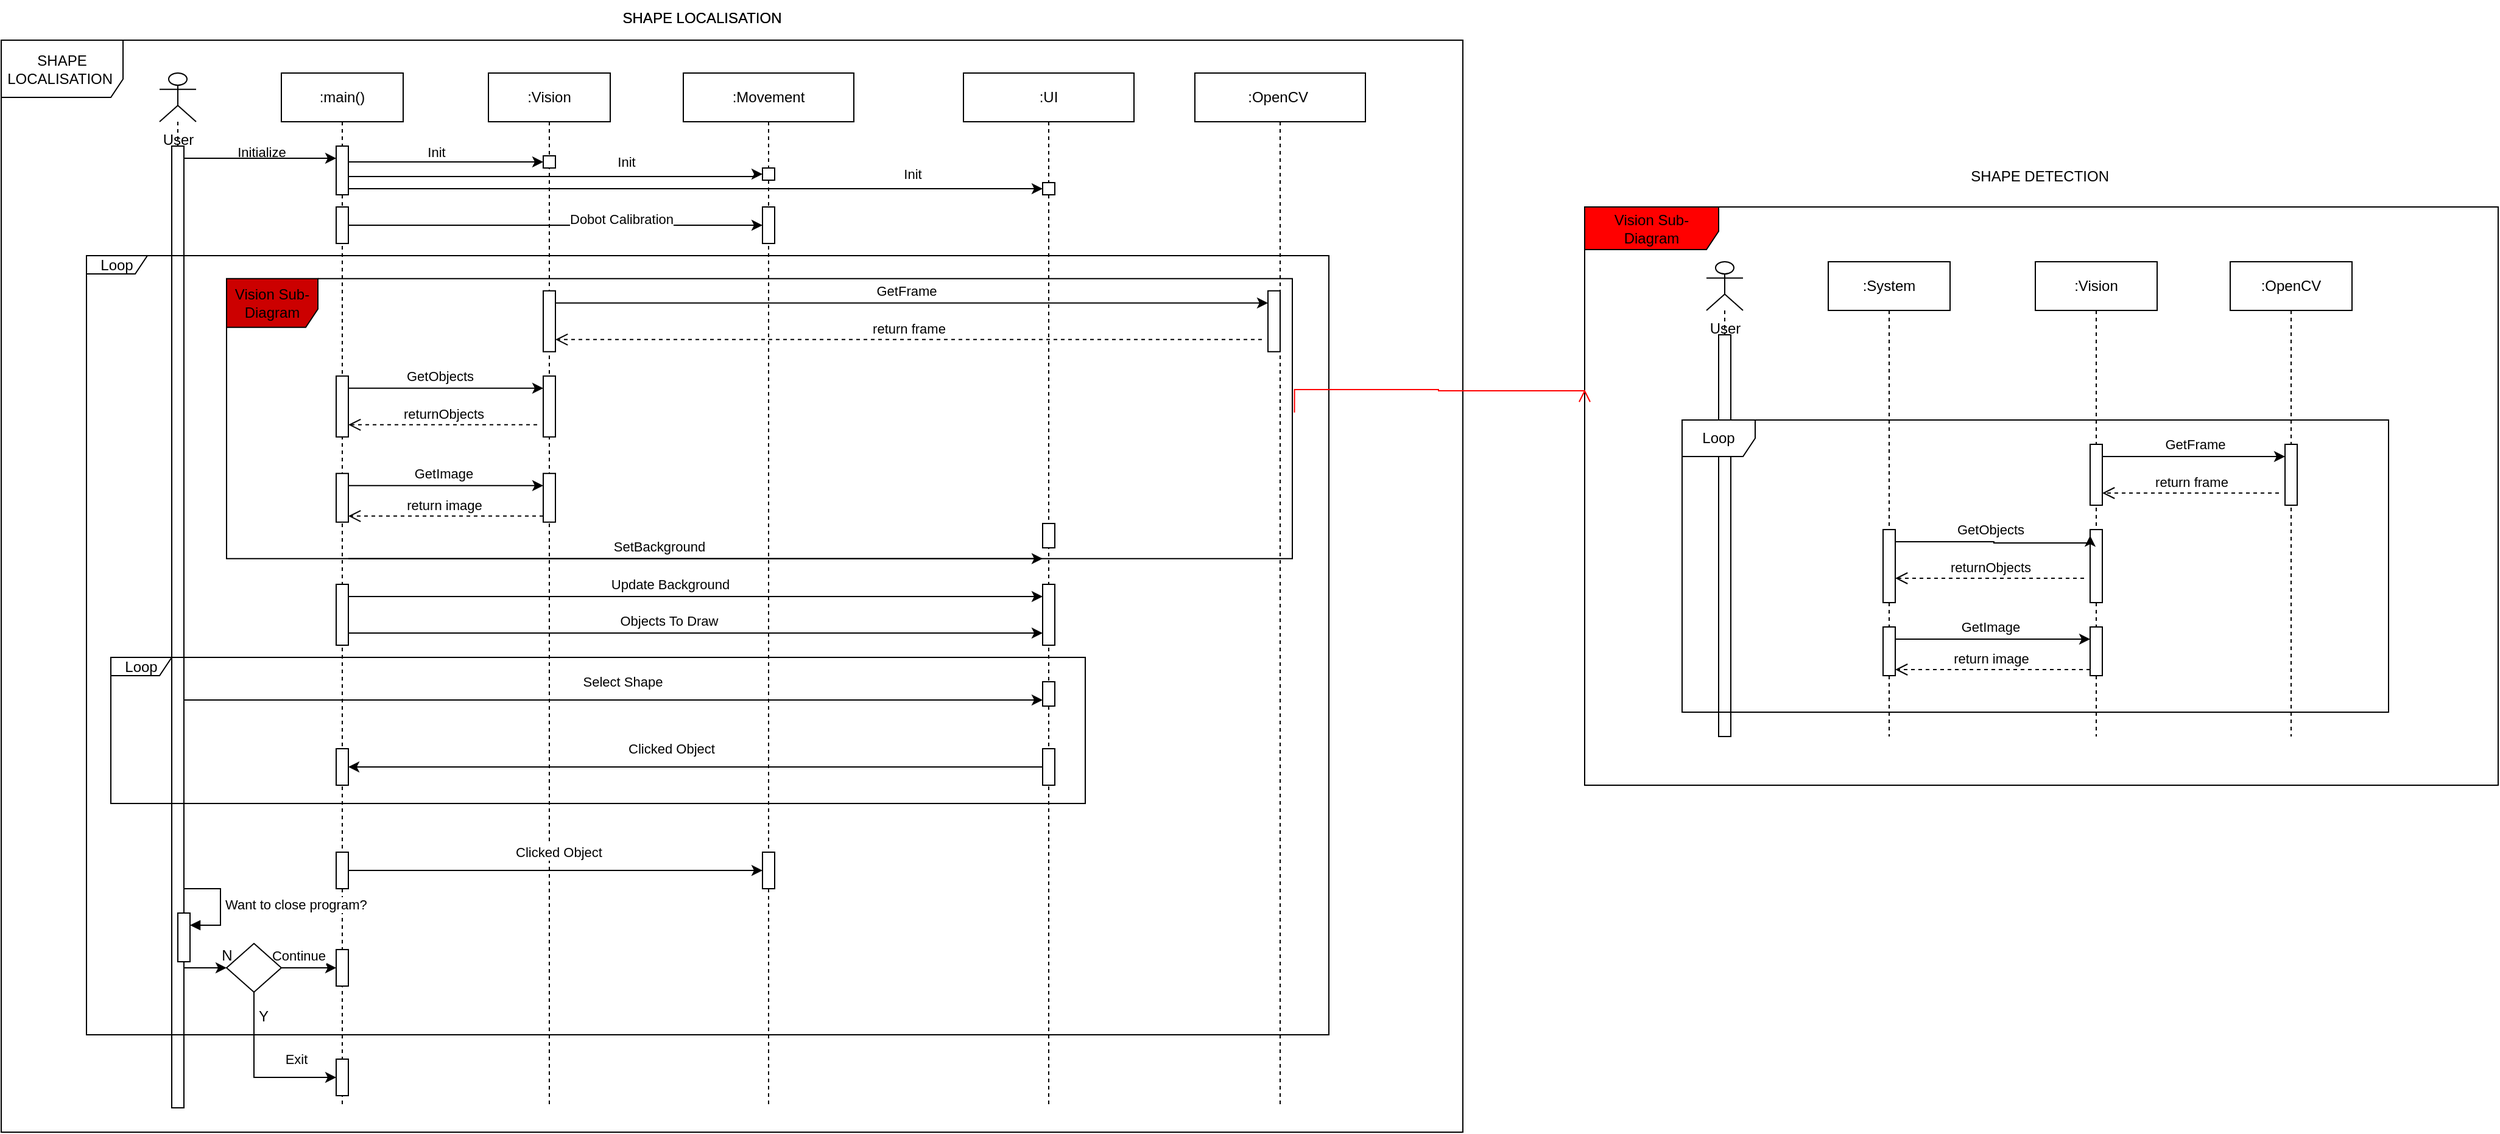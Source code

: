 <mxfile version="22.0.2" type="device">
  <diagram name="Page-1" id="2YBvvXClWsGukQMizWep">
    <mxGraphModel dx="1945" dy="2372" grid="1" gridSize="10" guides="1" tooltips="1" connect="1" arrows="1" fold="1" page="1" pageScale="1" pageWidth="850" pageHeight="1100" math="0" shadow="0">
      <root>
        <mxCell id="0" />
        <mxCell id="1" parent="0" />
        <mxCell id="tdpQnpLG5wRvO9DfDC88-2" value="SHAPE LOCALISATION" style="text;html=1;align=center;verticalAlign=middle;resizable=0;points=[];autosize=1;strokeColor=none;fillColor=none;" parent="1" vertex="1">
          <mxGeometry x="80" y="-30" width="150" height="30" as="geometry" />
        </mxCell>
        <mxCell id="tdpQnpLG5wRvO9DfDC88-66" value="" style="shape=umlLifeline;perimeter=lifelinePerimeter;whiteSpace=wrap;html=1;container=1;dropTarget=0;collapsible=0;recursiveResize=0;outlineConnect=0;portConstraint=eastwest;newEdgeStyle={&quot;curved&quot;:0,&quot;rounded&quot;:0};participant=umlActor;" parent="1" vertex="1">
          <mxGeometry x="-290" y="30" width="30" height="400" as="geometry" />
        </mxCell>
        <mxCell id="tdpQnpLG5wRvO9DfDC88-67" value="SHAPE LOCALISATION" style="text;html=1;align=center;verticalAlign=middle;resizable=0;points=[];autosize=1;strokeColor=none;fillColor=none;" parent="1" vertex="1">
          <mxGeometry x="80" y="-30" width="150" height="30" as="geometry" />
        </mxCell>
        <mxCell id="tdpQnpLG5wRvO9DfDC88-68" value="User" style="text;html=1;align=center;verticalAlign=middle;resizable=0;points=[];autosize=1;strokeColor=none;fillColor=none;" parent="1" vertex="1">
          <mxGeometry x="-300" y="70" width="50" height="30" as="geometry" />
        </mxCell>
        <mxCell id="tdpQnpLG5wRvO9DfDC88-69" value=":Vision" style="shape=umlLifeline;whiteSpace=wrap;html=1;container=0;dropTarget=0;collapsible=0;recursiveResize=0;outlineConnect=0;portConstraint=eastwest;newEdgeStyle={&quot;curved&quot;:0,&quot;rounded&quot;:0};points=[[0,0,0,0,5],[0,1,0,0,-5],[1,0,0,0,5],[1,1,0,0,-5]];perimeter=rectanglePerimeter;targetShapes=umlLifeline;participant=label;" parent="1" vertex="1">
          <mxGeometry x="-20" y="30" width="100" height="850" as="geometry" />
        </mxCell>
        <mxCell id="tdpQnpLG5wRvO9DfDC88-70" value="" style="html=1;points=[[0,0,0,0,5],[0,1,0,0,-5],[1,0,0,0,5],[1,1,0,0,-5]];perimeter=orthogonalPerimeter;outlineConnect=0;targetShapes=umlLifeline;portConstraint=eastwest;newEdgeStyle={&quot;curved&quot;:0,&quot;rounded&quot;:0};" parent="tdpQnpLG5wRvO9DfDC88-69" vertex="1">
          <mxGeometry x="45" y="248.89" width="10" height="50" as="geometry" />
        </mxCell>
        <mxCell id="tdpQnpLG5wRvO9DfDC88-71" value="" style="html=1;points=[[0,0,0,0,5],[0,1,0,0,-5],[1,0,0,0,5],[1,1,0,0,-5]];perimeter=orthogonalPerimeter;outlineConnect=0;targetShapes=umlLifeline;portConstraint=eastwest;newEdgeStyle={&quot;curved&quot;:0,&quot;rounded&quot;:0};" parent="tdpQnpLG5wRvO9DfDC88-69" vertex="1">
          <mxGeometry x="45" y="68" width="10" height="10" as="geometry" />
        </mxCell>
        <mxCell id="tdpQnpLG5wRvO9DfDC88-72" value="" style="html=1;points=[[0,0,0,0,5],[0,1,0,0,-5],[1,0,0,0,5],[1,1,0,0,-5]];perimeter=orthogonalPerimeter;outlineConnect=0;targetShapes=umlLifeline;portConstraint=eastwest;newEdgeStyle={&quot;curved&quot;:0,&quot;rounded&quot;:0};" parent="tdpQnpLG5wRvO9DfDC88-69" vertex="1">
          <mxGeometry x="45" y="178.89" width="10" height="50" as="geometry" />
        </mxCell>
        <mxCell id="tdpQnpLG5wRvO9DfDC88-74" value=":Movement" style="shape=umlLifeline;perimeter=lifelinePerimeter;whiteSpace=wrap;html=1;container=0;dropTarget=0;collapsible=0;recursiveResize=0;outlineConnect=0;portConstraint=eastwest;newEdgeStyle={&quot;edgeStyle&quot;:&quot;elbowEdgeStyle&quot;,&quot;elbow&quot;:&quot;vertical&quot;,&quot;curved&quot;:0,&quot;rounded&quot;:0};" parent="1" vertex="1">
          <mxGeometry x="140" y="30" width="140" height="850" as="geometry" />
        </mxCell>
        <mxCell id="tdpQnpLG5wRvO9DfDC88-75" value="" style="html=1;points=[[0,0,0,0,5],[0,1,0,0,-5],[1,0,0,0,5],[1,1,0,0,-5]];perimeter=orthogonalPerimeter;outlineConnect=0;targetShapes=umlLifeline;portConstraint=eastwest;newEdgeStyle={&quot;curved&quot;:0,&quot;rounded&quot;:0};" parent="tdpQnpLG5wRvO9DfDC88-74" vertex="1">
          <mxGeometry x="65" y="78" width="10" height="10" as="geometry" />
        </mxCell>
        <mxCell id="tdpQnpLG5wRvO9DfDC88-76" style="edgeStyle=orthogonalEdgeStyle;rounded=0;orthogonalLoop=1;jettySize=auto;html=1;curved=0;" parent="1" source="tdpQnpLG5wRvO9DfDC88-78" target="tdpQnpLG5wRvO9DfDC88-81" edge="1">
          <mxGeometry relative="1" as="geometry">
            <Array as="points">
              <mxPoint x="-210" y="100" />
              <mxPoint x="-210" y="100" />
            </Array>
          </mxGeometry>
        </mxCell>
        <mxCell id="tdpQnpLG5wRvO9DfDC88-77" style="edgeStyle=orthogonalEdgeStyle;rounded=0;orthogonalLoop=1;jettySize=auto;html=1;curved=0;entryX=0;entryY=0.5;entryDx=0;entryDy=0;" parent="1" source="tdpQnpLG5wRvO9DfDC88-78" target="tdpQnpLG5wRvO9DfDC88-134" edge="1">
          <mxGeometry relative="1" as="geometry">
            <Array as="points">
              <mxPoint x="-260" y="765" />
              <mxPoint x="-260" y="765" />
            </Array>
          </mxGeometry>
        </mxCell>
        <mxCell id="tdpQnpLG5wRvO9DfDC88-78" value="" style="html=1;points=[[0,0,0,0,5],[0,1,0,0,-5],[1,0,0,0,5],[1,1,0,0,-5]];perimeter=orthogonalPerimeter;outlineConnect=0;targetShapes=umlLifeline;portConstraint=eastwest;newEdgeStyle={&quot;curved&quot;:0,&quot;rounded&quot;:0};" parent="1" vertex="1">
          <mxGeometry x="-280" y="90" width="10" height="790" as="geometry" />
        </mxCell>
        <mxCell id="tdpQnpLG5wRvO9DfDC88-79" value="&lt;font style=&quot;font-size: 11px;&quot;&gt;Initialize&amp;nbsp;&lt;/font&gt;" style="text;html=1;align=center;verticalAlign=middle;resizable=0;points=[];autosize=1;strokeColor=none;fillColor=none;" parent="1" vertex="1">
          <mxGeometry x="-240" y="80" width="70" height="30" as="geometry" />
        </mxCell>
        <mxCell id="tdpQnpLG5wRvO9DfDC88-80" value=":main()" style="shape=umlLifeline;perimeter=lifelinePerimeter;whiteSpace=wrap;html=1;container=1;dropTarget=0;collapsible=0;recursiveResize=0;outlineConnect=0;portConstraint=eastwest;newEdgeStyle={&quot;curved&quot;:0,&quot;rounded&quot;:0};" parent="1" vertex="1">
          <mxGeometry x="-190" y="30" width="100" height="850" as="geometry" />
        </mxCell>
        <mxCell id="tdpQnpLG5wRvO9DfDC88-81" value="" style="html=1;points=[[0,0,0,0,5],[0,1,0,0,-5],[1,0,0,0,5],[1,1,0,0,-5]];perimeter=orthogonalPerimeter;outlineConnect=0;targetShapes=umlLifeline;portConstraint=eastwest;newEdgeStyle={&quot;curved&quot;:0,&quot;rounded&quot;:0};" parent="tdpQnpLG5wRvO9DfDC88-80" vertex="1">
          <mxGeometry x="45" y="60" width="10" height="40" as="geometry" />
        </mxCell>
        <mxCell id="tdpQnpLG5wRvO9DfDC88-82" value="" style="html=1;points=[[0,0,0,0,5],[0,1,0,0,-5],[1,0,0,0,5],[1,1,0,0,-5]];perimeter=orthogonalPerimeter;outlineConnect=0;targetShapes=umlLifeline;portConstraint=eastwest;newEdgeStyle={&quot;curved&quot;:0,&quot;rounded&quot;:0};" parent="tdpQnpLG5wRvO9DfDC88-80" vertex="1">
          <mxGeometry x="45" y="248.89" width="10" height="50" as="geometry" />
        </mxCell>
        <mxCell id="tdpQnpLG5wRvO9DfDC88-84" value="" style="html=1;points=[[0,0,0,0,5],[0,1,0,0,-5],[1,0,0,0,5],[1,1,0,0,-5]];perimeter=orthogonalPerimeter;outlineConnect=0;targetShapes=umlLifeline;portConstraint=eastwest;newEdgeStyle={&quot;curved&quot;:0,&quot;rounded&quot;:0};" parent="tdpQnpLG5wRvO9DfDC88-80" vertex="1">
          <mxGeometry x="45" y="420" width="10" height="50" as="geometry" />
        </mxCell>
        <mxCell id="tdpQnpLG5wRvO9DfDC88-85" value="" style="html=1;points=[[0,0,0,0,5],[0,1,0,0,-5],[1,0,0,0,5],[1,1,0,0,-5]];perimeter=orthogonalPerimeter;outlineConnect=0;targetShapes=umlLifeline;portConstraint=eastwest;newEdgeStyle={&quot;curved&quot;:0,&quot;rounded&quot;:0};" parent="tdpQnpLG5wRvO9DfDC88-80" vertex="1">
          <mxGeometry x="45" y="555" width="10" height="30" as="geometry" />
        </mxCell>
        <mxCell id="tdpQnpLG5wRvO9DfDC88-86" value="" style="html=1;points=[[0,0,0,0,5],[0,1,0,0,-5],[1,0,0,0,5],[1,1,0,0,-5]];perimeter=orthogonalPerimeter;outlineConnect=0;targetShapes=umlLifeline;portConstraint=eastwest;newEdgeStyle={&quot;curved&quot;:0,&quot;rounded&quot;:0};" parent="tdpQnpLG5wRvO9DfDC88-80" vertex="1">
          <mxGeometry x="45" y="640" width="10" height="30" as="geometry" />
        </mxCell>
        <mxCell id="tdpQnpLG5wRvO9DfDC88-87" value="" style="html=1;points=[[0,0,0,0,5],[0,1,0,0,-5],[1,0,0,0,5],[1,1,0,0,-5]];perimeter=orthogonalPerimeter;outlineConnect=0;targetShapes=umlLifeline;portConstraint=eastwest;newEdgeStyle={&quot;curved&quot;:0,&quot;rounded&quot;:0};" parent="tdpQnpLG5wRvO9DfDC88-80" vertex="1">
          <mxGeometry x="45" y="810" width="10" height="30" as="geometry" />
        </mxCell>
        <mxCell id="tdpQnpLG5wRvO9DfDC88-88" value=":OpenCV&amp;nbsp;" style="shape=umlLifeline;perimeter=lifelinePerimeter;whiteSpace=wrap;html=1;container=0;dropTarget=0;collapsible=0;recursiveResize=0;outlineConnect=0;portConstraint=eastwest;newEdgeStyle={&quot;edgeStyle&quot;:&quot;elbowEdgeStyle&quot;,&quot;elbow&quot;:&quot;vertical&quot;,&quot;curved&quot;:0,&quot;rounded&quot;:0};" parent="1" vertex="1">
          <mxGeometry x="560" y="30" width="140" height="850" as="geometry" />
        </mxCell>
        <mxCell id="tdpQnpLG5wRvO9DfDC88-89" value="" style="html=1;points=[[0,0,0,0,5],[0,1,0,0,-5],[1,0,0,0,5],[1,1,0,0,-5]];perimeter=orthogonalPerimeter;outlineConnect=0;targetShapes=umlLifeline;portConstraint=eastwest;newEdgeStyle={&quot;curved&quot;:0,&quot;rounded&quot;:0};" parent="tdpQnpLG5wRvO9DfDC88-88" vertex="1">
          <mxGeometry x="60" y="178.89" width="10" height="50" as="geometry" />
        </mxCell>
        <mxCell id="tdpQnpLG5wRvO9DfDC88-90" style="edgeStyle=orthogonalEdgeStyle;rounded=0;orthogonalLoop=1;jettySize=auto;html=1;curved=0;entryX=0;entryY=0;entryDx=0;entryDy=5;entryPerimeter=0;" parent="1" source="tdpQnpLG5wRvO9DfDC88-81" target="tdpQnpLG5wRvO9DfDC88-71" edge="1">
          <mxGeometry relative="1" as="geometry">
            <Array as="points">
              <mxPoint x="-90" y="103" />
              <mxPoint x="-90" y="103" />
            </Array>
          </mxGeometry>
        </mxCell>
        <mxCell id="tdpQnpLG5wRvO9DfDC88-91" value="Init" style="edgeLabel;html=1;align=center;verticalAlign=middle;resizable=0;points=[];" parent="tdpQnpLG5wRvO9DfDC88-90" vertex="1" connectable="0">
          <mxGeometry x="-0.1" y="3" relative="1" as="geometry">
            <mxPoint y="-5" as="offset" />
          </mxGeometry>
        </mxCell>
        <mxCell id="tdpQnpLG5wRvO9DfDC88-92" style="edgeStyle=orthogonalEdgeStyle;rounded=0;orthogonalLoop=1;jettySize=auto;html=1;curved=0;entryX=0;entryY=0;entryDx=0;entryDy=5;entryPerimeter=0;" parent="1" source="tdpQnpLG5wRvO9DfDC88-81" target="tdpQnpLG5wRvO9DfDC88-75" edge="1">
          <mxGeometry relative="1" as="geometry">
            <Array as="points">
              <mxPoint x="200" y="115" />
              <mxPoint x="200" y="113" />
            </Array>
          </mxGeometry>
        </mxCell>
        <mxCell id="tdpQnpLG5wRvO9DfDC88-93" value="Init" style="edgeLabel;html=1;align=center;verticalAlign=middle;resizable=0;points=[];" parent="tdpQnpLG5wRvO9DfDC88-92" vertex="1" connectable="0">
          <mxGeometry x="0.333" relative="1" as="geometry">
            <mxPoint y="-12" as="offset" />
          </mxGeometry>
        </mxCell>
        <mxCell id="tdpQnpLG5wRvO9DfDC88-94" style="edgeStyle=orthogonalEdgeStyle;rounded=0;orthogonalLoop=1;jettySize=auto;html=1;curved=0;entryX=0;entryY=0;entryDx=0;entryDy=5;entryPerimeter=0;" parent="1" source="tdpQnpLG5wRvO9DfDC88-81" target="tdpQnpLG5wRvO9DfDC88-104" edge="1">
          <mxGeometry relative="1" as="geometry">
            <mxPoint x="420" y="125" as="targetPoint" />
            <Array as="points">
              <mxPoint x="10" y="125" />
              <mxPoint x="10" y="125" />
            </Array>
          </mxGeometry>
        </mxCell>
        <mxCell id="tdpQnpLG5wRvO9DfDC88-95" value="Init" style="edgeLabel;html=1;align=center;verticalAlign=middle;resizable=0;points=[];" parent="tdpQnpLG5wRvO9DfDC88-94" vertex="1" connectable="0">
          <mxGeometry x="0.55" y="-2" relative="1" as="geometry">
            <mxPoint x="21" y="-14" as="offset" />
          </mxGeometry>
        </mxCell>
        <mxCell id="tdpQnpLG5wRvO9DfDC88-96" style="edgeStyle=orthogonalEdgeStyle;rounded=0;orthogonalLoop=1;jettySize=auto;html=1;curved=0;" parent="1" source="tdpQnpLG5wRvO9DfDC88-82" target="tdpQnpLG5wRvO9DfDC88-70" edge="1">
          <mxGeometry relative="1" as="geometry">
            <mxPoint x="10" y="208.89" as="targetPoint" />
            <Array as="points">
              <mxPoint x="-60" y="288.89" />
              <mxPoint x="-60" y="288.89" />
            </Array>
          </mxGeometry>
        </mxCell>
        <mxCell id="tdpQnpLG5wRvO9DfDC88-97" value="GetObjects" style="edgeLabel;html=1;align=center;verticalAlign=middle;resizable=0;points=[];" parent="tdpQnpLG5wRvO9DfDC88-96" vertex="1" connectable="0">
          <mxGeometry x="-0.25" y="-1" relative="1" as="geometry">
            <mxPoint x="15" y="-11" as="offset" />
          </mxGeometry>
        </mxCell>
        <mxCell id="tdpQnpLG5wRvO9DfDC88-98" style="edgeStyle=orthogonalEdgeStyle;rounded=0;orthogonalLoop=1;jettySize=auto;html=1;curved=0;" parent="1" source="tdpQnpLG5wRvO9DfDC88-72" target="tdpQnpLG5wRvO9DfDC88-89" edge="1">
          <mxGeometry relative="1" as="geometry">
            <Array as="points">
              <mxPoint x="330" y="218.89" />
              <mxPoint x="330" y="218.89" />
            </Array>
          </mxGeometry>
        </mxCell>
        <mxCell id="tdpQnpLG5wRvO9DfDC88-99" value="GetFrame" style="edgeLabel;html=1;align=center;verticalAlign=middle;resizable=0;points=[];" parent="tdpQnpLG5wRvO9DfDC88-98" vertex="1" connectable="0">
          <mxGeometry x="-0.017" relative="1" as="geometry">
            <mxPoint y="-10" as="offset" />
          </mxGeometry>
        </mxCell>
        <mxCell id="tdpQnpLG5wRvO9DfDC88-100" value="return frame" style="html=1;verticalAlign=bottom;endArrow=open;dashed=1;endSize=8;curved=0;rounded=0;" parent="1" edge="1">
          <mxGeometry relative="1" as="geometry">
            <mxPoint x="615" y="248.89" as="sourcePoint" />
            <mxPoint x="35" y="248.89" as="targetPoint" />
            <Array as="points">
              <mxPoint x="325" y="248.89" />
            </Array>
          </mxGeometry>
        </mxCell>
        <mxCell id="tdpQnpLG5wRvO9DfDC88-103" value=":UI" style="shape=umlLifeline;perimeter=lifelinePerimeter;whiteSpace=wrap;html=1;container=0;dropTarget=0;collapsible=0;recursiveResize=0;outlineConnect=0;portConstraint=eastwest;newEdgeStyle={&quot;edgeStyle&quot;:&quot;elbowEdgeStyle&quot;,&quot;elbow&quot;:&quot;vertical&quot;,&quot;curved&quot;:0,&quot;rounded&quot;:0};" parent="1" vertex="1">
          <mxGeometry x="370" y="30" width="140" height="850" as="geometry" />
        </mxCell>
        <mxCell id="tdpQnpLG5wRvO9DfDC88-104" value="" style="html=1;points=[[0,0,0,0,5],[0,1,0,0,-5],[1,0,0,0,5],[1,1,0,0,-5]];perimeter=orthogonalPerimeter;outlineConnect=0;targetShapes=umlLifeline;portConstraint=eastwest;newEdgeStyle={&quot;curved&quot;:0,&quot;rounded&quot;:0};" parent="tdpQnpLG5wRvO9DfDC88-103" vertex="1">
          <mxGeometry x="65" y="90" width="10" height="10" as="geometry" />
        </mxCell>
        <mxCell id="tdpQnpLG5wRvO9DfDC88-105" value="" style="html=1;points=[[0,0,0,0,5],[0,1,0,0,-5],[1,0,0,0,5],[1,1,0,0,-5]];perimeter=orthogonalPerimeter;outlineConnect=0;targetShapes=umlLifeline;portConstraint=eastwest;newEdgeStyle={&quot;curved&quot;:0,&quot;rounded&quot;:0};" parent="tdpQnpLG5wRvO9DfDC88-103" vertex="1">
          <mxGeometry x="65" y="420" width="10" height="50" as="geometry" />
        </mxCell>
        <mxCell id="tdpQnpLG5wRvO9DfDC88-106" value="" style="html=1;points=[[0,0,0,0,5],[0,1,0,0,-5],[1,0,0,0,5],[1,1,0,0,-5]];perimeter=orthogonalPerimeter;outlineConnect=0;targetShapes=umlLifeline;portConstraint=eastwest;newEdgeStyle={&quot;curved&quot;:0,&quot;rounded&quot;:0};" parent="tdpQnpLG5wRvO9DfDC88-103" vertex="1">
          <mxGeometry x="65" y="555" width="10" height="30" as="geometry" />
        </mxCell>
        <mxCell id="tdpQnpLG5wRvO9DfDC88-107" style="edgeStyle=orthogonalEdgeStyle;rounded=0;orthogonalLoop=1;jettySize=auto;html=1;curved=0;" parent="1" source="tdpQnpLG5wRvO9DfDC88-84" target="tdpQnpLG5wRvO9DfDC88-105" edge="1">
          <mxGeometry relative="1" as="geometry">
            <Array as="points">
              <mxPoint x="40" y="460" />
              <mxPoint x="40" y="460" />
            </Array>
          </mxGeometry>
        </mxCell>
        <mxCell id="tdpQnpLG5wRvO9DfDC88-108" value="Update Background" style="edgeLabel;html=1;align=center;verticalAlign=middle;resizable=0;points=[];" parent="tdpQnpLG5wRvO9DfDC88-107" vertex="1" connectable="0">
          <mxGeometry x="-0.074" y="1" relative="1" as="geometry">
            <mxPoint y="-9" as="offset" />
          </mxGeometry>
        </mxCell>
        <mxCell id="tdpQnpLG5wRvO9DfDC88-109" style="edgeStyle=orthogonalEdgeStyle;rounded=0;orthogonalLoop=1;jettySize=auto;html=1;curved=0;" parent="1" target="tdpQnpLG5wRvO9DfDC88-105" edge="1">
          <mxGeometry relative="1" as="geometry">
            <mxPoint x="-135" y="490" as="sourcePoint" />
            <mxPoint x="430" y="390" as="targetPoint" />
            <Array as="points">
              <mxPoint x="-135" y="490" />
            </Array>
          </mxGeometry>
        </mxCell>
        <mxCell id="tdpQnpLG5wRvO9DfDC88-110" value="Objects To Draw" style="edgeLabel;html=1;align=center;verticalAlign=middle;resizable=0;points=[];" parent="tdpQnpLG5wRvO9DfDC88-109" vertex="1" connectable="0">
          <mxGeometry x="-0.023" relative="1" as="geometry">
            <mxPoint x="-16" y="-10" as="offset" />
          </mxGeometry>
        </mxCell>
        <mxCell id="tdpQnpLG5wRvO9DfDC88-111" style="edgeStyle=orthogonalEdgeStyle;rounded=0;orthogonalLoop=1;jettySize=auto;html=1;curved=0;" parent="1" source="tdpQnpLG5wRvO9DfDC88-106" target="tdpQnpLG5wRvO9DfDC88-85" edge="1">
          <mxGeometry relative="1" as="geometry" />
        </mxCell>
        <mxCell id="tdpQnpLG5wRvO9DfDC88-112" value="Clicked Object" style="edgeLabel;html=1;align=center;verticalAlign=middle;resizable=0;points=[];" parent="tdpQnpLG5wRvO9DfDC88-111" vertex="1" connectable="0">
          <mxGeometry x="0.052" y="1" relative="1" as="geometry">
            <mxPoint x="-5" y="-16" as="offset" />
          </mxGeometry>
        </mxCell>
        <mxCell id="tdpQnpLG5wRvO9DfDC88-113" value="Loop" style="shape=umlFrame;whiteSpace=wrap;html=1;pointerEvents=0;width=50;height=15;" parent="1" vertex="1">
          <mxGeometry x="-330" y="510" width="800" height="120" as="geometry" />
        </mxCell>
        <mxCell id="tdpQnpLG5wRvO9DfDC88-114" style="edgeStyle=orthogonalEdgeStyle;rounded=0;orthogonalLoop=1;jettySize=auto;html=1;curved=0;" parent="1" source="tdpQnpLG5wRvO9DfDC88-86" target="tdpQnpLG5wRvO9DfDC88-129" edge="1">
          <mxGeometry relative="1" as="geometry">
            <mxPoint x="200" y="685" as="targetPoint" />
          </mxGeometry>
        </mxCell>
        <mxCell id="tdpQnpLG5wRvO9DfDC88-115" value="Clicked Object&amp;nbsp;" style="edgeLabel;html=1;align=center;verticalAlign=middle;resizable=0;points=[];" parent="tdpQnpLG5wRvO9DfDC88-114" vertex="1" connectable="0">
          <mxGeometry x="-0.009" relative="1" as="geometry">
            <mxPoint x="5" y="-15" as="offset" />
          </mxGeometry>
        </mxCell>
        <mxCell id="tdpQnpLG5wRvO9DfDC88-116" value="Loop" style="shape=umlFrame;whiteSpace=wrap;html=1;pointerEvents=0;width=50;height=15;" parent="1" vertex="1">
          <mxGeometry x="-350" y="180" width="1020" height="640" as="geometry" />
        </mxCell>
        <mxCell id="tdpQnpLG5wRvO9DfDC88-117" style="edgeStyle=orthogonalEdgeStyle;rounded=0;orthogonalLoop=1;jettySize=auto;html=1;curved=0;" parent="1" source="tdpQnpLG5wRvO9DfDC88-119" target="tdpQnpLG5wRvO9DfDC88-120" edge="1">
          <mxGeometry relative="1" as="geometry">
            <Array as="points">
              <mxPoint x="-60" y="368.89" />
              <mxPoint x="-60" y="368.89" />
            </Array>
          </mxGeometry>
        </mxCell>
        <mxCell id="tdpQnpLG5wRvO9DfDC88-118" value="GetImage" style="edgeLabel;html=1;align=center;verticalAlign=middle;resizable=0;points=[];" parent="tdpQnpLG5wRvO9DfDC88-117" vertex="1" connectable="0">
          <mxGeometry x="-0.025" y="-1" relative="1" as="geometry">
            <mxPoint y="-11" as="offset" />
          </mxGeometry>
        </mxCell>
        <mxCell id="tdpQnpLG5wRvO9DfDC88-119" value="" style="html=1;points=[[0,0,0,0,5],[0,1,0,0,-5],[1,0,0,0,5],[1,1,0,0,-5]];perimeter=orthogonalPerimeter;outlineConnect=0;targetShapes=umlLifeline;portConstraint=eastwest;newEdgeStyle={&quot;curved&quot;:0,&quot;rounded&quot;:0};" parent="1" vertex="1">
          <mxGeometry x="-145" y="358.89" width="10" height="40" as="geometry" />
        </mxCell>
        <mxCell id="tdpQnpLG5wRvO9DfDC88-120" value="" style="html=1;points=[[0,0,0,0,5],[0,1,0,0,-5],[1,0,0,0,5],[1,1,0,0,-5]];perimeter=orthogonalPerimeter;outlineConnect=0;targetShapes=umlLifeline;portConstraint=eastwest;newEdgeStyle={&quot;curved&quot;:0,&quot;rounded&quot;:0};" parent="1" vertex="1">
          <mxGeometry x="25" y="358.89" width="10" height="40" as="geometry" />
        </mxCell>
        <mxCell id="tdpQnpLG5wRvO9DfDC88-121" value="return image&amp;nbsp;" style="html=1;verticalAlign=bottom;endArrow=open;dashed=1;endSize=8;curved=0;rounded=0;entryX=1;entryY=1;entryDx=0;entryDy=-5;entryPerimeter=0;" parent="1" source="tdpQnpLG5wRvO9DfDC88-120" target="tdpQnpLG5wRvO9DfDC88-119" edge="1">
          <mxGeometry relative="1" as="geometry">
            <mxPoint x="20" y="388.89" as="sourcePoint" />
            <mxPoint x="-60" y="388.89" as="targetPoint" />
          </mxGeometry>
        </mxCell>
        <mxCell id="tdpQnpLG5wRvO9DfDC88-122" style="edgeStyle=orthogonalEdgeStyle;rounded=0;orthogonalLoop=1;jettySize=auto;html=1;curved=0;" parent="1" edge="1">
          <mxGeometry relative="1" as="geometry">
            <mxPoint x="-135" y="428.89" as="sourcePoint" />
            <mxPoint x="435" y="428.89" as="targetPoint" />
          </mxGeometry>
        </mxCell>
        <mxCell id="tdpQnpLG5wRvO9DfDC88-123" value="SetBackground" style="edgeLabel;html=1;align=center;verticalAlign=middle;resizable=0;points=[];" parent="tdpQnpLG5wRvO9DfDC88-122" vertex="1" connectable="0">
          <mxGeometry x="-0.176" y="1" relative="1" as="geometry">
            <mxPoint x="20" y="-9" as="offset" />
          </mxGeometry>
        </mxCell>
        <mxCell id="tdpQnpLG5wRvO9DfDC88-125" value="" style="html=1;points=[[0,0,0,0,5],[0,1,0,0,-5],[1,0,0,0,5],[1,1,0,0,-5]];perimeter=orthogonalPerimeter;outlineConnect=0;targetShapes=umlLifeline;portConstraint=eastwest;newEdgeStyle={&quot;curved&quot;:0,&quot;rounded&quot;:0};" parent="1" vertex="1">
          <mxGeometry x="435" y="400" width="10" height="20" as="geometry" />
        </mxCell>
        <mxCell id="tdpQnpLG5wRvO9DfDC88-126" value="" style="html=1;points=[[0,0,0,0,5],[0,1,0,0,-5],[1,0,0,0,5],[1,1,0,0,-5]];perimeter=orthogonalPerimeter;outlineConnect=0;targetShapes=umlLifeline;portConstraint=eastwest;newEdgeStyle={&quot;curved&quot;:0,&quot;rounded&quot;:0};" parent="1" vertex="1">
          <mxGeometry x="435" y="530" width="10" height="20" as="geometry" />
        </mxCell>
        <mxCell id="tdpQnpLG5wRvO9DfDC88-127" style="edgeStyle=orthogonalEdgeStyle;rounded=0;orthogonalLoop=1;jettySize=auto;html=1;curved=0;entryX=0;entryY=1;entryDx=0;entryDy=-5;entryPerimeter=0;" parent="1" source="tdpQnpLG5wRvO9DfDC88-78" target="tdpQnpLG5wRvO9DfDC88-126" edge="1">
          <mxGeometry relative="1" as="geometry">
            <Array as="points">
              <mxPoint x="80" y="545" />
              <mxPoint x="80" y="545" />
            </Array>
          </mxGeometry>
        </mxCell>
        <mxCell id="tdpQnpLG5wRvO9DfDC88-128" value="Select Shape" style="edgeLabel;html=1;align=center;verticalAlign=middle;resizable=0;points=[];" parent="tdpQnpLG5wRvO9DfDC88-127" vertex="1" connectable="0">
          <mxGeometry x="-0.027" y="1" relative="1" as="geometry">
            <mxPoint x="17" y="-14" as="offset" />
          </mxGeometry>
        </mxCell>
        <mxCell id="tdpQnpLG5wRvO9DfDC88-129" value="" style="html=1;points=[[0,0,0,0,5],[0,1,0,0,-5],[1,0,0,0,5],[1,1,0,0,-5]];perimeter=orthogonalPerimeter;outlineConnect=0;targetShapes=umlLifeline;portConstraint=eastwest;newEdgeStyle={&quot;curved&quot;:0,&quot;rounded&quot;:0};" parent="1" vertex="1">
          <mxGeometry x="205" y="670" width="10" height="30" as="geometry" />
        </mxCell>
        <mxCell id="tdpQnpLG5wRvO9DfDC88-130" style="edgeStyle=orthogonalEdgeStyle;rounded=0;orthogonalLoop=1;jettySize=auto;html=1;" parent="1" source="tdpQnpLG5wRvO9DfDC88-134" target="tdpQnpLG5wRvO9DfDC88-87" edge="1">
          <mxGeometry relative="1" as="geometry">
            <mxPoint x="-205" y="860.0" as="targetPoint" />
          </mxGeometry>
        </mxCell>
        <mxCell id="tdpQnpLG5wRvO9DfDC88-131" value="Exit" style="edgeLabel;html=1;align=center;verticalAlign=middle;resizable=0;points=[];" parent="tdpQnpLG5wRvO9DfDC88-130" vertex="1" connectable="0">
          <mxGeometry x="0.521" y="2" relative="1" as="geometry">
            <mxPoint y="-13" as="offset" />
          </mxGeometry>
        </mxCell>
        <mxCell id="tdpQnpLG5wRvO9DfDC88-132" style="edgeStyle=orthogonalEdgeStyle;rounded=0;orthogonalLoop=1;jettySize=auto;html=1;" parent="1" source="tdpQnpLG5wRvO9DfDC88-134" target="tdpQnpLG5wRvO9DfDC88-135" edge="1">
          <mxGeometry relative="1" as="geometry" />
        </mxCell>
        <mxCell id="tdpQnpLG5wRvO9DfDC88-133" value="Continue" style="edgeLabel;html=1;align=center;verticalAlign=middle;resizable=0;points=[];" parent="tdpQnpLG5wRvO9DfDC88-132" vertex="1" connectable="0">
          <mxGeometry x="-0.425" relative="1" as="geometry">
            <mxPoint x="1" y="-10" as="offset" />
          </mxGeometry>
        </mxCell>
        <mxCell id="tdpQnpLG5wRvO9DfDC88-134" value="" style="rhombus;whiteSpace=wrap;html=1;" parent="1" vertex="1">
          <mxGeometry x="-235" y="745" width="45" height="40" as="geometry" />
        </mxCell>
        <mxCell id="tdpQnpLG5wRvO9DfDC88-135" value="" style="html=1;points=[[0,0,0,0,5],[0,1,0,0,-5],[1,0,0,0,5],[1,1,0,0,-5]];perimeter=orthogonalPerimeter;outlineConnect=0;targetShapes=umlLifeline;portConstraint=eastwest;newEdgeStyle={&quot;curved&quot;:0,&quot;rounded&quot;:0};" parent="1" vertex="1">
          <mxGeometry x="-145" y="750" width="10" height="30" as="geometry" />
        </mxCell>
        <mxCell id="tdpQnpLG5wRvO9DfDC88-136" value="Y" style="text;html=1;align=center;verticalAlign=middle;resizable=0;points=[];autosize=1;strokeColor=none;fillColor=none;" parent="1" vertex="1">
          <mxGeometry x="-220" y="790" width="30" height="30" as="geometry" />
        </mxCell>
        <mxCell id="tdpQnpLG5wRvO9DfDC88-137" value="N" style="text;html=1;align=center;verticalAlign=middle;resizable=0;points=[];autosize=1;strokeColor=none;fillColor=none;" parent="1" vertex="1">
          <mxGeometry x="-250" y="740" width="30" height="30" as="geometry" />
        </mxCell>
        <mxCell id="tdpQnpLG5wRvO9DfDC88-138" value="" style="html=1;points=[[0,0,0,0,5],[0,1,0,0,-5],[1,0,0,0,5],[1,1,0,0,-5]];perimeter=orthogonalPerimeter;outlineConnect=0;targetShapes=umlLifeline;portConstraint=eastwest;newEdgeStyle={&quot;curved&quot;:0,&quot;rounded&quot;:0};" parent="1" vertex="1">
          <mxGeometry x="-275" y="720" width="10" height="40" as="geometry" />
        </mxCell>
        <mxCell id="tdpQnpLG5wRvO9DfDC88-139" value="Want to close program?&amp;nbsp;" style="html=1;align=left;spacingLeft=2;endArrow=block;rounded=0;edgeStyle=orthogonalEdgeStyle;curved=0;rounded=0;" parent="1" target="tdpQnpLG5wRvO9DfDC88-138" edge="1">
          <mxGeometry relative="1" as="geometry">
            <mxPoint x="-270" y="700" as="sourcePoint" />
            <Array as="points">
              <mxPoint x="-240" y="730" />
            </Array>
          </mxGeometry>
        </mxCell>
        <mxCell id="80BK3RA9cXod-__c9oHd-2" value="returnObjects" style="html=1;verticalAlign=bottom;endArrow=open;dashed=1;endSize=8;curved=0;rounded=0;" parent="1" target="tdpQnpLG5wRvO9DfDC88-82" edge="1">
          <mxGeometry relative="1" as="geometry">
            <mxPoint x="20" y="318.89" as="sourcePoint" />
            <mxPoint x="-60" y="318.89" as="targetPoint" />
          </mxGeometry>
        </mxCell>
        <mxCell id="80BK3RA9cXod-__c9oHd-4" value="" style="shape=umlLifeline;perimeter=lifelinePerimeter;whiteSpace=wrap;html=1;container=1;dropTarget=0;collapsible=0;recursiveResize=0;outlineConnect=0;portConstraint=eastwest;newEdgeStyle={&quot;curved&quot;:0,&quot;rounded&quot;:0};participant=umlActor;" parent="1" vertex="1">
          <mxGeometry x="980" y="185" width="30" height="370" as="geometry" />
        </mxCell>
        <mxCell id="80BK3RA9cXod-__c9oHd-6" value="User" style="text;html=1;align=center;verticalAlign=middle;resizable=0;points=[];autosize=1;strokeColor=none;fillColor=none;" parent="1" vertex="1">
          <mxGeometry x="970" y="225" width="50" height="30" as="geometry" />
        </mxCell>
        <mxCell id="80BK3RA9cXod-__c9oHd-7" value=":Vision" style="shape=umlLifeline;whiteSpace=wrap;html=1;container=0;dropTarget=0;collapsible=0;recursiveResize=0;outlineConnect=0;portConstraint=eastwest;newEdgeStyle={&quot;curved&quot;:0,&quot;rounded&quot;:0};points=[[0,0,0,0,5],[0,1,0,0,-5],[1,0,0,0,5],[1,1,0,0,-5]];perimeter=rectanglePerimeter;targetShapes=umlLifeline;participant=label;" parent="1" vertex="1">
          <mxGeometry x="1250" y="185" width="100" height="390" as="geometry" />
        </mxCell>
        <mxCell id="80BK3RA9cXod-__c9oHd-10" value="" style="html=1;points=[[0,0,0,0,5],[0,1,0,0,-5],[1,0,0,0,5],[1,1,0,0,-5]];perimeter=orthogonalPerimeter;outlineConnect=0;targetShapes=umlLifeline;portConstraint=eastwest;newEdgeStyle={&quot;curved&quot;:0,&quot;rounded&quot;:0};" parent="80BK3RA9cXod-__c9oHd-7" vertex="1">
          <mxGeometry x="45" y="150" width="10" height="50" as="geometry" />
        </mxCell>
        <mxCell id="80BK3RA9cXod-__c9oHd-11" value="" style="html=1;points=[[0,0,0,0,5],[0,1,0,0,-5],[1,0,0,0,5],[1,1,0,0,-5]];perimeter=orthogonalPerimeter;outlineConnect=0;targetShapes=umlLifeline;portConstraint=eastwest;newEdgeStyle={&quot;curved&quot;:0,&quot;rounded&quot;:0};" parent="80BK3RA9cXod-__c9oHd-7" vertex="1">
          <mxGeometry x="45" y="220" width="10" height="60" as="geometry" />
        </mxCell>
        <mxCell id="80BK3RA9cXod-__c9oHd-12" value="" style="html=1;points=[[0,0,0,0,5],[0,1,0,0,-5],[1,0,0,0,5],[1,1,0,0,-5]];perimeter=orthogonalPerimeter;outlineConnect=0;targetShapes=umlLifeline;portConstraint=eastwest;newEdgeStyle={&quot;curved&quot;:0,&quot;rounded&quot;:0};" parent="80BK3RA9cXod-__c9oHd-7" vertex="1">
          <mxGeometry x="45" y="300" width="10" height="40" as="geometry" />
        </mxCell>
        <mxCell id="80BK3RA9cXod-__c9oHd-14" value="" style="html=1;points=[[0,0,0,0,5],[0,1,0,0,-5],[1,0,0,0,5],[1,1,0,0,-5]];perimeter=orthogonalPerimeter;outlineConnect=0;targetShapes=umlLifeline;portConstraint=eastwest;newEdgeStyle={&quot;curved&quot;:0,&quot;rounded&quot;:0};" parent="1" vertex="1">
          <mxGeometry x="990" y="245" width="10" height="330" as="geometry" />
        </mxCell>
        <mxCell id="80BK3RA9cXod-__c9oHd-16" value=":System" style="shape=umlLifeline;perimeter=lifelinePerimeter;whiteSpace=wrap;html=1;container=1;dropTarget=0;collapsible=0;recursiveResize=0;outlineConnect=0;portConstraint=eastwest;newEdgeStyle={&quot;curved&quot;:0,&quot;rounded&quot;:0};" parent="1" vertex="1">
          <mxGeometry x="1080" y="185" width="100" height="390" as="geometry" />
        </mxCell>
        <mxCell id="80BK3RA9cXod-__c9oHd-19" value="" style="html=1;points=[[0,0,0,0,5],[0,1,0,0,-5],[1,0,0,0,5],[1,1,0,0,-5]];perimeter=orthogonalPerimeter;outlineConnect=0;targetShapes=umlLifeline;portConstraint=eastwest;newEdgeStyle={&quot;curved&quot;:0,&quot;rounded&quot;:0};" parent="80BK3RA9cXod-__c9oHd-16" vertex="1">
          <mxGeometry x="45" y="220" width="10" height="60" as="geometry" />
        </mxCell>
        <mxCell id="80BK3RA9cXod-__c9oHd-20" value="" style="html=1;points=[[0,0,0,0,5],[0,1,0,0,-5],[1,0,0,0,5],[1,1,0,0,-5]];perimeter=orthogonalPerimeter;outlineConnect=0;targetShapes=umlLifeline;portConstraint=eastwest;newEdgeStyle={&quot;curved&quot;:0,&quot;rounded&quot;:0};" parent="80BK3RA9cXod-__c9oHd-16" vertex="1">
          <mxGeometry x="45" y="300" width="10" height="40" as="geometry" />
        </mxCell>
        <mxCell id="80BK3RA9cXod-__c9oHd-23" style="edgeStyle=orthogonalEdgeStyle;rounded=0;orthogonalLoop=1;jettySize=auto;html=1;curved=0;entryX=0;entryY=0;entryDx=0;entryDy=5;entryPerimeter=0;" parent="1" target="80BK3RA9cXod-__c9oHd-11" edge="1">
          <mxGeometry relative="1" as="geometry">
            <mxPoint x="1285" y="415" as="targetPoint" />
            <Array as="points">
              <mxPoint x="1216" y="416" />
              <mxPoint x="1295" y="416" />
            </Array>
            <mxPoint x="1135" y="415" as="sourcePoint" />
          </mxGeometry>
        </mxCell>
        <mxCell id="80BK3RA9cXod-__c9oHd-24" value="GetObjects" style="edgeLabel;html=1;align=center;verticalAlign=middle;resizable=0;points=[];" parent="80BK3RA9cXod-__c9oHd-23" vertex="1" connectable="0">
          <mxGeometry x="-0.25" y="-1" relative="1" as="geometry">
            <mxPoint x="15" y="-11" as="offset" />
          </mxGeometry>
        </mxCell>
        <mxCell id="80BK3RA9cXod-__c9oHd-27" style="edgeStyle=orthogonalEdgeStyle;rounded=0;orthogonalLoop=1;jettySize=auto;html=1;curved=0;" parent="1" source="80BK3RA9cXod-__c9oHd-20" target="80BK3RA9cXod-__c9oHd-12" edge="1">
          <mxGeometry relative="1" as="geometry">
            <Array as="points">
              <mxPoint x="1160" y="495" />
              <mxPoint x="1160" y="495" />
            </Array>
          </mxGeometry>
        </mxCell>
        <mxCell id="80BK3RA9cXod-__c9oHd-28" value="GetImage" style="edgeLabel;html=1;align=center;verticalAlign=middle;resizable=0;points=[];" parent="80BK3RA9cXod-__c9oHd-27" vertex="1" connectable="0">
          <mxGeometry x="-0.025" y="-1" relative="1" as="geometry">
            <mxPoint y="-11" as="offset" />
          </mxGeometry>
        </mxCell>
        <mxCell id="80BK3RA9cXod-__c9oHd-29" value="return image&amp;nbsp;" style="html=1;verticalAlign=bottom;endArrow=open;dashed=1;endSize=8;curved=0;rounded=0;entryX=1;entryY=1;entryDx=0;entryDy=-5;entryPerimeter=0;" parent="1" source="80BK3RA9cXod-__c9oHd-12" target="80BK3RA9cXod-__c9oHd-20" edge="1">
          <mxGeometry relative="1" as="geometry">
            <mxPoint x="1290" y="525" as="sourcePoint" />
            <mxPoint x="1210" y="525" as="targetPoint" />
          </mxGeometry>
        </mxCell>
        <mxCell id="80BK3RA9cXod-__c9oHd-30" value=":OpenCV" style="shape=umlLifeline;perimeter=lifelinePerimeter;whiteSpace=wrap;html=1;container=1;dropTarget=0;collapsible=0;recursiveResize=0;outlineConnect=0;portConstraint=eastwest;newEdgeStyle={&quot;curved&quot;:0,&quot;rounded&quot;:0};" parent="1" vertex="1">
          <mxGeometry x="1410" y="185" width="100" height="390" as="geometry" />
        </mxCell>
        <mxCell id="80BK3RA9cXod-__c9oHd-31" value="" style="html=1;points=[[0,0,0,0,5],[0,1,0,0,-5],[1,0,0,0,5],[1,1,0,0,-5]];perimeter=orthogonalPerimeter;outlineConnect=0;targetShapes=umlLifeline;portConstraint=eastwest;newEdgeStyle={&quot;curved&quot;:0,&quot;rounded&quot;:0};" parent="80BK3RA9cXod-__c9oHd-30" vertex="1">
          <mxGeometry x="45" y="150" width="10" height="50" as="geometry" />
        </mxCell>
        <mxCell id="80BK3RA9cXod-__c9oHd-32" style="edgeStyle=orthogonalEdgeStyle;rounded=0;orthogonalLoop=1;jettySize=auto;html=1;curved=0;" parent="1" source="80BK3RA9cXod-__c9oHd-10" target="80BK3RA9cXod-__c9oHd-31" edge="1">
          <mxGeometry relative="1" as="geometry">
            <Array as="points">
              <mxPoint x="1350" y="345" />
              <mxPoint x="1350" y="345" />
            </Array>
          </mxGeometry>
        </mxCell>
        <mxCell id="80BK3RA9cXod-__c9oHd-33" value="GetFrame" style="edgeLabel;html=1;align=center;verticalAlign=middle;resizable=0;points=[];" parent="80BK3RA9cXod-__c9oHd-32" vertex="1" connectable="0">
          <mxGeometry x="0.168" y="2" relative="1" as="geometry">
            <mxPoint x="-12" y="-8" as="offset" />
          </mxGeometry>
        </mxCell>
        <mxCell id="80BK3RA9cXod-__c9oHd-34" value="return frame" style="html=1;verticalAlign=bottom;endArrow=open;dashed=1;endSize=8;curved=0;rounded=0;" parent="1" target="80BK3RA9cXod-__c9oHd-10" edge="1">
          <mxGeometry relative="1" as="geometry">
            <mxPoint x="1450" y="375" as="sourcePoint" />
            <mxPoint x="1360" y="375" as="targetPoint" />
          </mxGeometry>
        </mxCell>
        <mxCell id="80BK3RA9cXod-__c9oHd-35" value="Loop" style="shape=umlFrame;whiteSpace=wrap;html=1;pointerEvents=0;" parent="1" vertex="1">
          <mxGeometry x="960" y="315" width="580" height="240" as="geometry" />
        </mxCell>
        <mxCell id="80BK3RA9cXod-__c9oHd-36" value="returnObjects" style="html=1;verticalAlign=bottom;endArrow=open;dashed=1;endSize=8;curved=0;rounded=0;" parent="1" target="80BK3RA9cXod-__c9oHd-19" edge="1">
          <mxGeometry relative="1" as="geometry">
            <mxPoint x="1290" y="445" as="sourcePoint" />
            <mxPoint x="1210" y="445" as="targetPoint" />
          </mxGeometry>
        </mxCell>
        <mxCell id="80BK3RA9cXod-__c9oHd-38" value="Vision Sub- Diagram" style="shape=umlFrame;whiteSpace=wrap;html=1;pointerEvents=0;width=110;height=35;fillColor=#FF0000;" parent="1" vertex="1">
          <mxGeometry x="880" y="140" width="750" height="475" as="geometry" />
        </mxCell>
        <mxCell id="80BK3RA9cXod-__c9oHd-39" value="SHAPE LOCALISATION&amp;nbsp;" style="shape=umlFrame;whiteSpace=wrap;html=1;pointerEvents=0;width=100;height=47;" parent="1" vertex="1">
          <mxGeometry x="-420" y="3" width="1200" height="897" as="geometry" />
        </mxCell>
        <mxCell id="80BK3RA9cXod-__c9oHd-47" value="" style="edgeStyle=orthogonalEdgeStyle;html=1;verticalAlign=bottom;endArrow=open;endSize=8;strokeColor=#ff0000;rounded=0;exitX=1.002;exitY=0.478;exitDx=0;exitDy=0;exitPerimeter=0;" parent="1" source="80BK3RA9cXod-__c9oHd-49" edge="1">
          <mxGeometry relative="1" as="geometry">
            <mxPoint x="880" y="290" as="targetPoint" />
            <mxPoint x="710" y="290" as="sourcePoint" />
            <Array as="points">
              <mxPoint x="642" y="290" />
              <mxPoint x="760" y="290" />
              <mxPoint x="880" y="291" />
            </Array>
          </mxGeometry>
        </mxCell>
        <mxCell id="80BK3RA9cXod-__c9oHd-49" value="Vision Sub- Diagram" style="shape=umlFrame;whiteSpace=wrap;html=1;pointerEvents=0;width=75;height=40;fillColor=#CC0000;" parent="1" vertex="1">
          <mxGeometry x="-235" y="198.89" width="875" height="230" as="geometry" />
        </mxCell>
        <mxCell id="80BK3RA9cXod-__c9oHd-50" value="SHAPE DETECTION&amp;nbsp;" style="text;html=1;align=center;verticalAlign=middle;resizable=0;points=[];autosize=1;strokeColor=none;fillColor=none;" parent="1" vertex="1">
          <mxGeometry x="1185" y="100" width="140" height="30" as="geometry" />
        </mxCell>
        <mxCell id="Mo7lQWFl2D4r9yF0JYU1-10" style="edgeStyle=orthogonalEdgeStyle;rounded=0;orthogonalLoop=1;jettySize=auto;html=1;curved=0;" edge="1" parent="1" source="Mo7lQWFl2D4r9yF0JYU1-1" target="Mo7lQWFl2D4r9yF0JYU1-2">
          <mxGeometry relative="1" as="geometry" />
        </mxCell>
        <mxCell id="Mo7lQWFl2D4r9yF0JYU1-11" value="Dobot Calibration" style="edgeLabel;html=1;align=center;verticalAlign=middle;resizable=0;points=[];" vertex="1" connectable="0" parent="Mo7lQWFl2D4r9yF0JYU1-10">
          <mxGeometry x="0.265" y="-3" relative="1" as="geometry">
            <mxPoint x="9" y="-8" as="offset" />
          </mxGeometry>
        </mxCell>
        <mxCell id="Mo7lQWFl2D4r9yF0JYU1-1" value="" style="html=1;points=[[0,0,0,0,5],[0,1,0,0,-5],[1,0,0,0,5],[1,1,0,0,-5]];perimeter=orthogonalPerimeter;outlineConnect=0;targetShapes=umlLifeline;portConstraint=eastwest;newEdgeStyle={&quot;curved&quot;:0,&quot;rounded&quot;:0};" vertex="1" parent="1">
          <mxGeometry x="-145" y="140" width="10" height="30" as="geometry" />
        </mxCell>
        <mxCell id="Mo7lQWFl2D4r9yF0JYU1-2" value="" style="html=1;points=[[0,0,0,0,5],[0,1,0,0,-5],[1,0,0,0,5],[1,1,0,0,-5]];perimeter=orthogonalPerimeter;outlineConnect=0;targetShapes=umlLifeline;portConstraint=eastwest;newEdgeStyle={&quot;curved&quot;:0,&quot;rounded&quot;:0};" vertex="1" parent="1">
          <mxGeometry x="205" y="140" width="10" height="30" as="geometry" />
        </mxCell>
      </root>
    </mxGraphModel>
  </diagram>
</mxfile>
